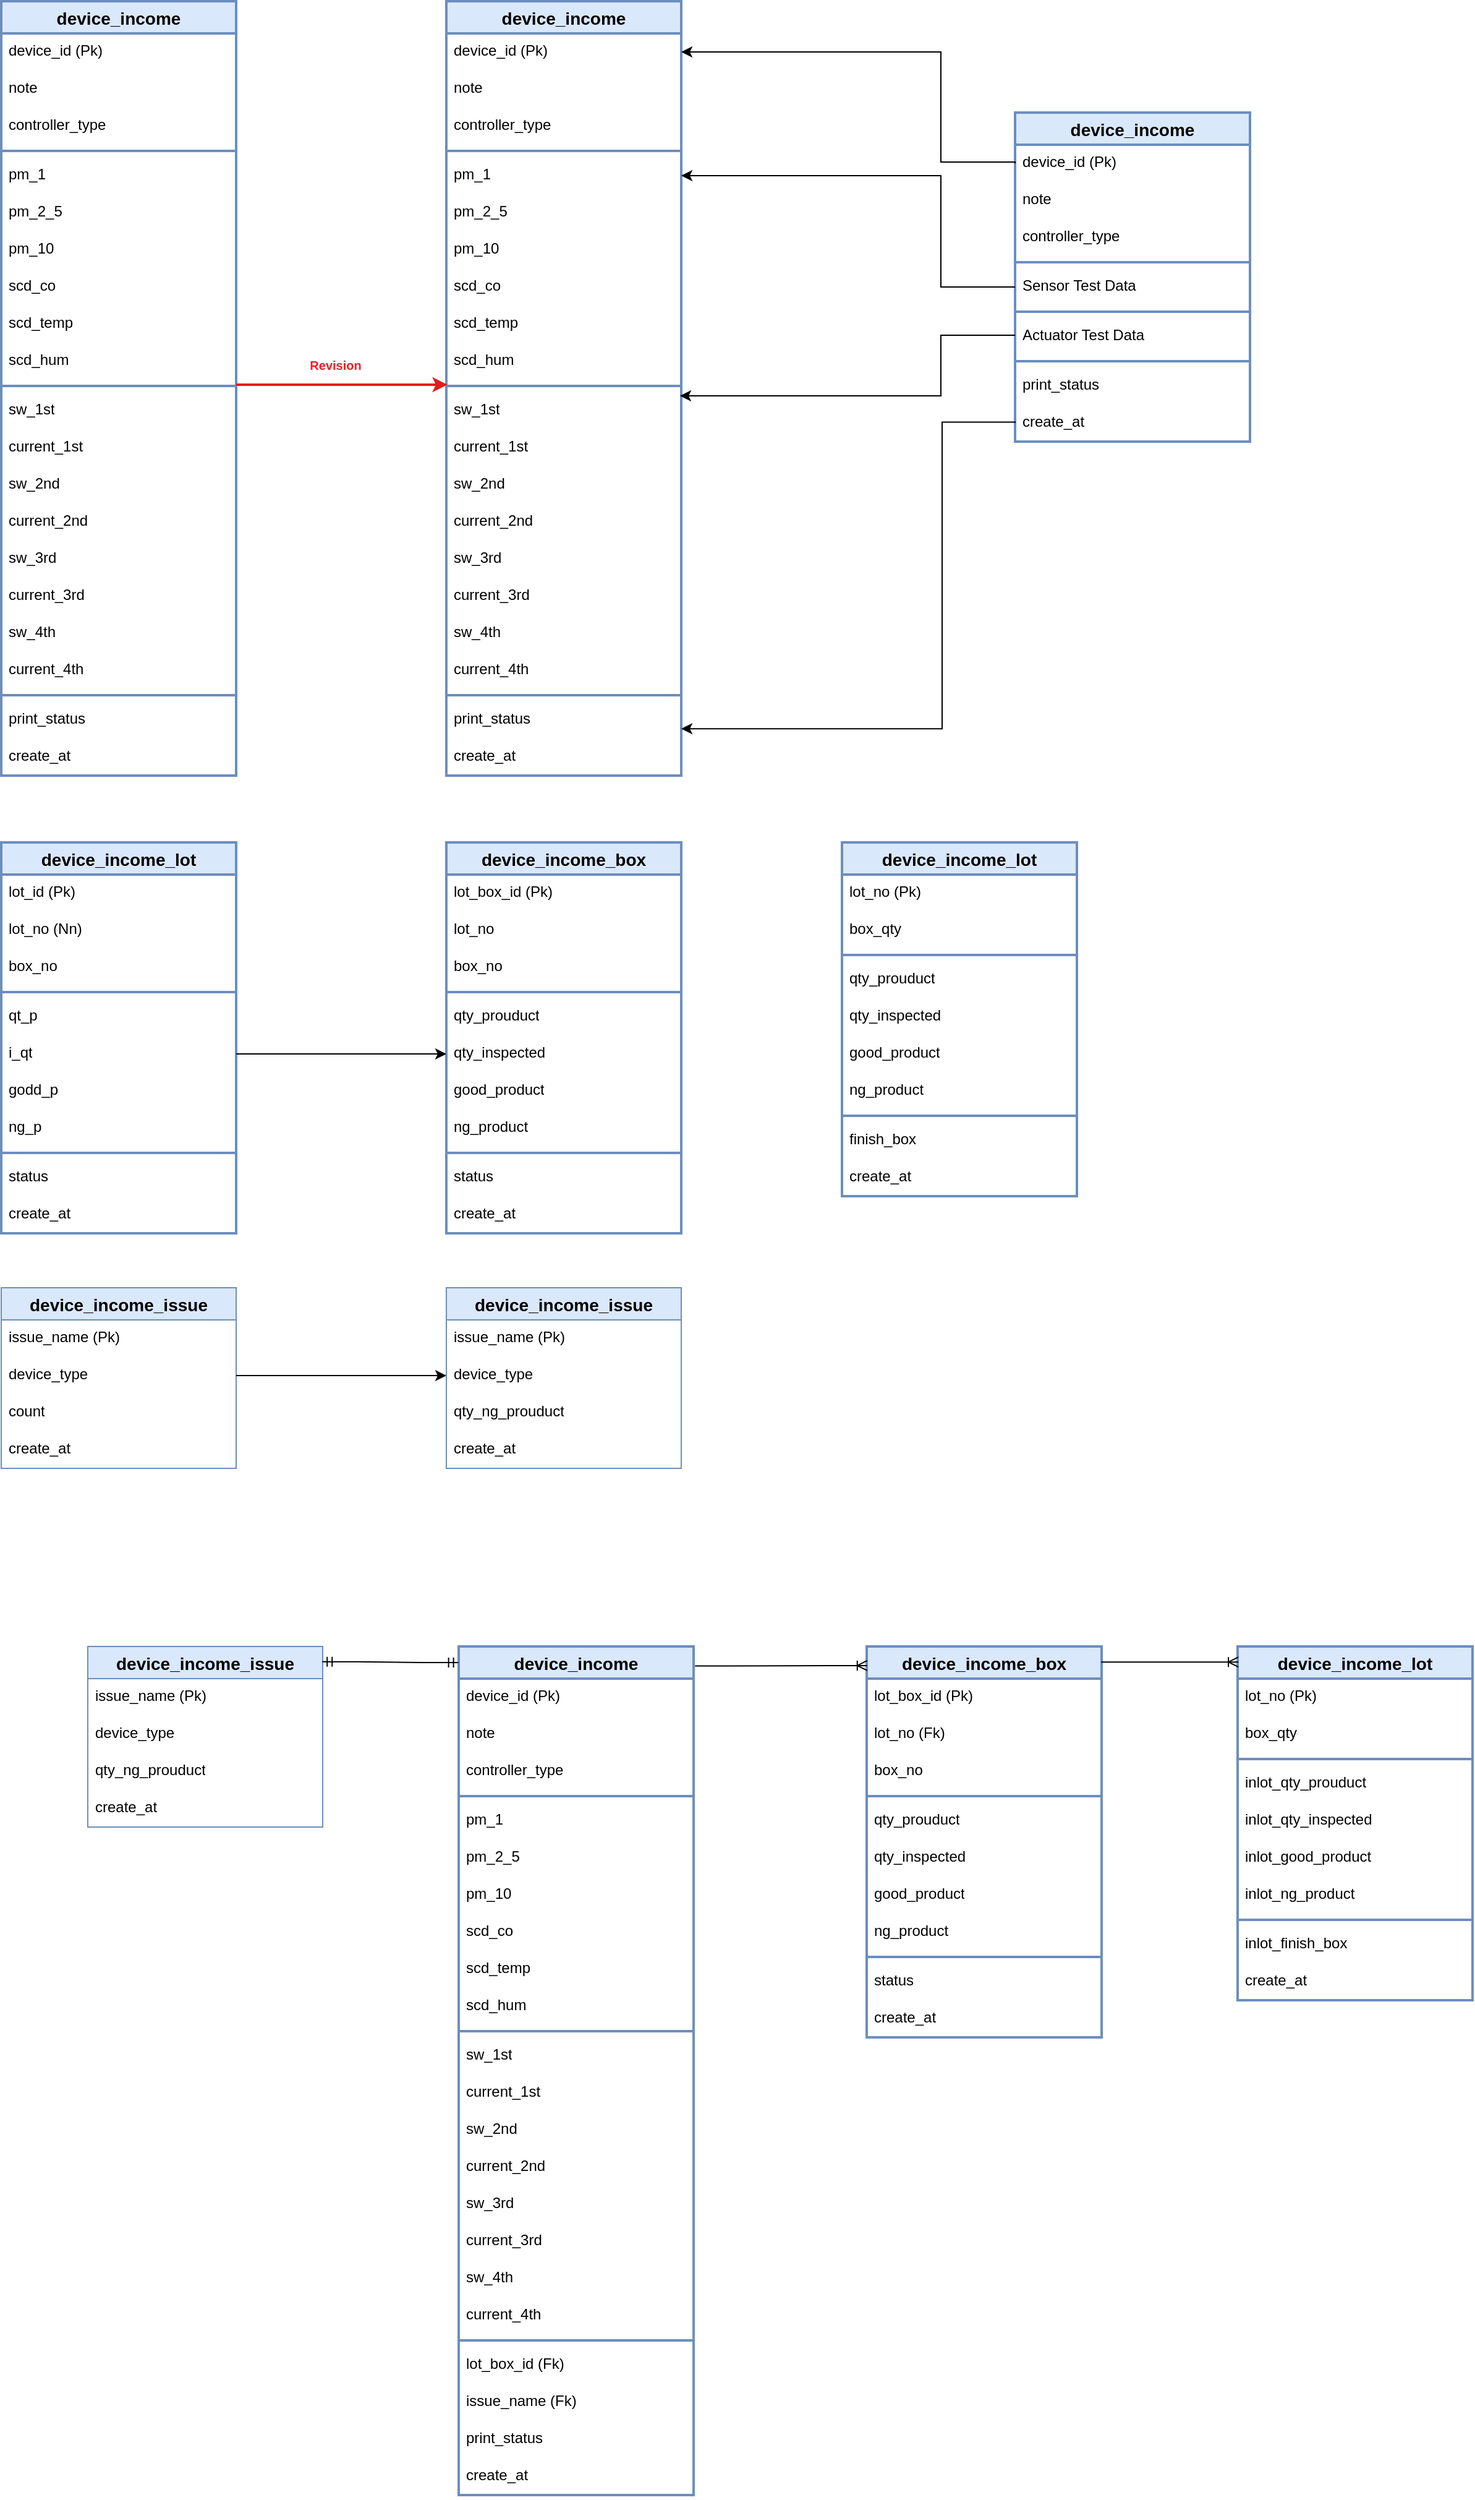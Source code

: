 <mxfile version="24.6.4" type="device">
  <diagram id="R2lEEEUBdFMjLlhIrx00" name="Page-1">
    <mxGraphModel dx="399" dy="213" grid="1" gridSize="10" guides="1" tooltips="1" connect="1" arrows="1" fold="1" page="1" pageScale="1" pageWidth="850" pageHeight="1100" math="0" shadow="0" extFonts="Permanent Marker^https://fonts.googleapis.com/css?family=Permanent+Marker">
      <root>
        <mxCell id="0" />
        <mxCell id="1" parent="0" />
        <mxCell id="xUKLVbL6fni4VTMOxTmX-9" value="device_income" style="swimlane;fontStyle=1;childLayout=stackLayout;horizontal=1;startSize=26;horizontalStack=0;resizeParent=1;resizeParentMax=0;resizeLast=0;collapsible=1;marginBottom=0;align=center;fontSize=14;fillColor=#dae8fc;strokeColor=#6c8ebf;strokeWidth=2;" parent="1" vertex="1">
          <mxGeometry x="40" y="40" width="190" height="626" as="geometry" />
        </mxCell>
        <mxCell id="xUKLVbL6fni4VTMOxTmX-10" value="device_id (Pk)" style="text;strokeColor=none;fillColor=none;spacingLeft=4;spacingRight=4;overflow=hidden;rotatable=0;points=[[0,0.5],[1,0.5]];portConstraint=eastwest;fontSize=12;whiteSpace=wrap;html=1;" parent="xUKLVbL6fni4VTMOxTmX-9" vertex="1">
          <mxGeometry y="26" width="190" height="30" as="geometry" />
        </mxCell>
        <mxCell id="xUKLVbL6fni4VTMOxTmX-11" value="note" style="text;strokeColor=none;fillColor=none;spacingLeft=4;spacingRight=4;overflow=hidden;rotatable=0;points=[[0,0.5],[1,0.5]];portConstraint=eastwest;fontSize=12;whiteSpace=wrap;html=1;" parent="xUKLVbL6fni4VTMOxTmX-9" vertex="1">
          <mxGeometry y="56" width="190" height="30" as="geometry" />
        </mxCell>
        <mxCell id="xUKLVbL6fni4VTMOxTmX-12" value="controller_type" style="text;strokeColor=none;fillColor=none;spacingLeft=4;spacingRight=4;overflow=hidden;rotatable=0;points=[[0,0.5],[1,0.5]];portConstraint=eastwest;fontSize=12;whiteSpace=wrap;html=1;" parent="xUKLVbL6fni4VTMOxTmX-9" vertex="1">
          <mxGeometry y="86" width="190" height="30" as="geometry" />
        </mxCell>
        <mxCell id="xUKLVbL6fni4VTMOxTmX-91" value="" style="line;strokeWidth=2;html=1;fillColor=#dae8fc;strokeColor=#6c8ebf;" parent="xUKLVbL6fni4VTMOxTmX-9" vertex="1">
          <mxGeometry y="116" width="190" height="10" as="geometry" />
        </mxCell>
        <mxCell id="xUKLVbL6fni4VTMOxTmX-13" value="pm_1" style="text;strokeColor=none;fillColor=none;spacingLeft=4;spacingRight=4;overflow=hidden;rotatable=0;points=[[0,0.5],[1,0.5]];portConstraint=eastwest;fontSize=12;whiteSpace=wrap;html=1;" parent="xUKLVbL6fni4VTMOxTmX-9" vertex="1">
          <mxGeometry y="126" width="190" height="30" as="geometry" />
        </mxCell>
        <mxCell id="xUKLVbL6fni4VTMOxTmX-15" value="pm_2_5" style="text;strokeColor=none;fillColor=none;spacingLeft=4;spacingRight=4;overflow=hidden;rotatable=0;points=[[0,0.5],[1,0.5]];portConstraint=eastwest;fontSize=12;whiteSpace=wrap;html=1;" parent="xUKLVbL6fni4VTMOxTmX-9" vertex="1">
          <mxGeometry y="156" width="190" height="30" as="geometry" />
        </mxCell>
        <mxCell id="xUKLVbL6fni4VTMOxTmX-16" value="pm_10" style="text;strokeColor=none;fillColor=none;spacingLeft=4;spacingRight=4;overflow=hidden;rotatable=0;points=[[0,0.5],[1,0.5]];portConstraint=eastwest;fontSize=12;whiteSpace=wrap;html=1;" parent="xUKLVbL6fni4VTMOxTmX-9" vertex="1">
          <mxGeometry y="186" width="190" height="30" as="geometry" />
        </mxCell>
        <mxCell id="xUKLVbL6fni4VTMOxTmX-17" value="scd_co" style="text;strokeColor=none;fillColor=none;spacingLeft=4;spacingRight=4;overflow=hidden;rotatable=0;points=[[0,0.5],[1,0.5]];portConstraint=eastwest;fontSize=12;whiteSpace=wrap;html=1;" parent="xUKLVbL6fni4VTMOxTmX-9" vertex="1">
          <mxGeometry y="216" width="190" height="30" as="geometry" />
        </mxCell>
        <mxCell id="xUKLVbL6fni4VTMOxTmX-24" value="scd_temp" style="text;strokeColor=none;fillColor=none;spacingLeft=4;spacingRight=4;overflow=hidden;rotatable=0;points=[[0,0.5],[1,0.5]];portConstraint=eastwest;fontSize=12;whiteSpace=wrap;html=1;" parent="xUKLVbL6fni4VTMOxTmX-9" vertex="1">
          <mxGeometry y="246" width="190" height="30" as="geometry" />
        </mxCell>
        <mxCell id="xUKLVbL6fni4VTMOxTmX-23" value="scd_hum" style="text;strokeColor=none;fillColor=none;spacingLeft=4;spacingRight=4;overflow=hidden;rotatable=0;points=[[0,0.5],[1,0.5]];portConstraint=eastwest;fontSize=12;whiteSpace=wrap;html=1;" parent="xUKLVbL6fni4VTMOxTmX-9" vertex="1">
          <mxGeometry y="276" width="190" height="30" as="geometry" />
        </mxCell>
        <mxCell id="xUKLVbL6fni4VTMOxTmX-92" value="" style="line;strokeWidth=2;html=1;fillColor=#dae8fc;strokeColor=#6c8ebf;" parent="xUKLVbL6fni4VTMOxTmX-9" vertex="1">
          <mxGeometry y="306" width="190" height="10" as="geometry" />
        </mxCell>
        <mxCell id="xUKLVbL6fni4VTMOxTmX-22" value="sw_1st" style="text;strokeColor=none;fillColor=none;spacingLeft=4;spacingRight=4;overflow=hidden;rotatable=0;points=[[0,0.5],[1,0.5]];portConstraint=eastwest;fontSize=12;whiteSpace=wrap;html=1;" parent="xUKLVbL6fni4VTMOxTmX-9" vertex="1">
          <mxGeometry y="316" width="190" height="30" as="geometry" />
        </mxCell>
        <mxCell id="xUKLVbL6fni4VTMOxTmX-26" value="current_1st" style="text;strokeColor=none;fillColor=none;spacingLeft=4;spacingRight=4;overflow=hidden;rotatable=0;points=[[0,0.5],[1,0.5]];portConstraint=eastwest;fontSize=12;whiteSpace=wrap;html=1;" parent="xUKLVbL6fni4VTMOxTmX-9" vertex="1">
          <mxGeometry y="346" width="190" height="30" as="geometry" />
        </mxCell>
        <mxCell id="xUKLVbL6fni4VTMOxTmX-28" value="sw_2nd" style="text;strokeColor=none;fillColor=none;spacingLeft=4;spacingRight=4;overflow=hidden;rotatable=0;points=[[0,0.5],[1,0.5]];portConstraint=eastwest;fontSize=12;whiteSpace=wrap;html=1;" parent="xUKLVbL6fni4VTMOxTmX-9" vertex="1">
          <mxGeometry y="376" width="190" height="30" as="geometry" />
        </mxCell>
        <mxCell id="xUKLVbL6fni4VTMOxTmX-27" value="current_2nd" style="text;strokeColor=none;fillColor=none;spacingLeft=4;spacingRight=4;overflow=hidden;rotatable=0;points=[[0,0.5],[1,0.5]];portConstraint=eastwest;fontSize=12;whiteSpace=wrap;html=1;" parent="xUKLVbL6fni4VTMOxTmX-9" vertex="1">
          <mxGeometry y="406" width="190" height="30" as="geometry" />
        </mxCell>
        <mxCell id="xUKLVbL6fni4VTMOxTmX-25" value="sw_3rd" style="text;strokeColor=none;fillColor=none;spacingLeft=4;spacingRight=4;overflow=hidden;rotatable=0;points=[[0,0.5],[1,0.5]];portConstraint=eastwest;fontSize=12;whiteSpace=wrap;html=1;" parent="xUKLVbL6fni4VTMOxTmX-9" vertex="1">
          <mxGeometry y="436" width="190" height="30" as="geometry" />
        </mxCell>
        <mxCell id="xUKLVbL6fni4VTMOxTmX-20" value="current_3rd" style="text;strokeColor=none;fillColor=none;spacingLeft=4;spacingRight=4;overflow=hidden;rotatable=0;points=[[0,0.5],[1,0.5]];portConstraint=eastwest;fontSize=12;whiteSpace=wrap;html=1;" parent="xUKLVbL6fni4VTMOxTmX-9" vertex="1">
          <mxGeometry y="466" width="190" height="30" as="geometry" />
        </mxCell>
        <mxCell id="xUKLVbL6fni4VTMOxTmX-21" value="sw_4th" style="text;strokeColor=none;fillColor=none;spacingLeft=4;spacingRight=4;overflow=hidden;rotatable=0;points=[[0,0.5],[1,0.5]];portConstraint=eastwest;fontSize=12;whiteSpace=wrap;html=1;" parent="xUKLVbL6fni4VTMOxTmX-9" vertex="1">
          <mxGeometry y="496" width="190" height="30" as="geometry" />
        </mxCell>
        <mxCell id="xUKLVbL6fni4VTMOxTmX-19" value="current_4th" style="text;strokeColor=none;fillColor=none;spacingLeft=4;spacingRight=4;overflow=hidden;rotatable=0;points=[[0,0.5],[1,0.5]];portConstraint=eastwest;fontSize=12;whiteSpace=wrap;html=1;" parent="xUKLVbL6fni4VTMOxTmX-9" vertex="1">
          <mxGeometry y="526" width="190" height="30" as="geometry" />
        </mxCell>
        <mxCell id="xUKLVbL6fni4VTMOxTmX-93" value="" style="line;strokeWidth=2;html=1;fillColor=#dae8fc;strokeColor=#6c8ebf;" parent="xUKLVbL6fni4VTMOxTmX-9" vertex="1">
          <mxGeometry y="556" width="190" height="10" as="geometry" />
        </mxCell>
        <mxCell id="xUKLVbL6fni4VTMOxTmX-14" value="print_status" style="text;strokeColor=none;fillColor=none;spacingLeft=4;spacingRight=4;overflow=hidden;rotatable=0;points=[[0,0.5],[1,0.5]];portConstraint=eastwest;fontSize=12;whiteSpace=wrap;html=1;" parent="xUKLVbL6fni4VTMOxTmX-9" vertex="1">
          <mxGeometry y="566" width="190" height="30" as="geometry" />
        </mxCell>
        <mxCell id="xUKLVbL6fni4VTMOxTmX-18" value="create_at" style="text;strokeColor=none;fillColor=none;spacingLeft=4;spacingRight=4;overflow=hidden;rotatable=0;points=[[0,0.5],[1,0.5]];portConstraint=eastwest;fontSize=12;whiteSpace=wrap;html=1;" parent="xUKLVbL6fni4VTMOxTmX-9" vertex="1">
          <mxGeometry y="596" width="190" height="30" as="geometry" />
        </mxCell>
        <mxCell id="xUKLVbL6fni4VTMOxTmX-34" value="device_income_lot" style="swimlane;fontStyle=1;childLayout=stackLayout;horizontal=1;startSize=26;horizontalStack=0;resizeParent=1;resizeParentMax=0;resizeLast=0;collapsible=1;marginBottom=0;align=center;fontSize=14;fillColor=#dae8fc;strokeColor=#6c8ebf;strokeWidth=2;" parent="1" vertex="1">
          <mxGeometry x="40" y="720" width="190" height="316" as="geometry" />
        </mxCell>
        <mxCell id="xUKLVbL6fni4VTMOxTmX-35" value="lot_id (Pk)" style="text;strokeColor=none;fillColor=none;spacingLeft=4;spacingRight=4;overflow=hidden;rotatable=0;points=[[0,0.5],[1,0.5]];portConstraint=eastwest;fontSize=12;whiteSpace=wrap;html=1;" parent="xUKLVbL6fni4VTMOxTmX-34" vertex="1">
          <mxGeometry y="26" width="190" height="30" as="geometry" />
        </mxCell>
        <mxCell id="xUKLVbL6fni4VTMOxTmX-36" value="lot_no (Nn)" style="text;strokeColor=none;fillColor=none;spacingLeft=4;spacingRight=4;overflow=hidden;rotatable=0;points=[[0,0.5],[1,0.5]];portConstraint=eastwest;fontSize=12;whiteSpace=wrap;html=1;" parent="xUKLVbL6fni4VTMOxTmX-34" vertex="1">
          <mxGeometry y="56" width="190" height="30" as="geometry" />
        </mxCell>
        <mxCell id="xUKLVbL6fni4VTMOxTmX-37" value="box_no" style="text;strokeColor=none;fillColor=none;spacingLeft=4;spacingRight=4;overflow=hidden;rotatable=0;points=[[0,0.5],[1,0.5]];portConstraint=eastwest;fontSize=12;whiteSpace=wrap;html=1;" parent="xUKLVbL6fni4VTMOxTmX-34" vertex="1">
          <mxGeometry y="86" width="190" height="30" as="geometry" />
        </mxCell>
        <mxCell id="xUKLVbL6fni4VTMOxTmX-96" value="" style="line;strokeWidth=2;html=1;fillColor=#dae8fc;strokeColor=#6c8ebf;" parent="xUKLVbL6fni4VTMOxTmX-34" vertex="1">
          <mxGeometry y="116" width="190" height="10" as="geometry" />
        </mxCell>
        <mxCell id="xUKLVbL6fni4VTMOxTmX-38" value="qt_p" style="text;strokeColor=none;fillColor=none;spacingLeft=4;spacingRight=4;overflow=hidden;rotatable=0;points=[[0,0.5],[1,0.5]];portConstraint=eastwest;fontSize=12;whiteSpace=wrap;html=1;" parent="xUKLVbL6fni4VTMOxTmX-34" vertex="1">
          <mxGeometry y="126" width="190" height="30" as="geometry" />
        </mxCell>
        <mxCell id="xUKLVbL6fni4VTMOxTmX-39" value="i_qt" style="text;strokeColor=none;fillColor=none;spacingLeft=4;spacingRight=4;overflow=hidden;rotatable=0;points=[[0,0.5],[1,0.5]];portConstraint=eastwest;fontSize=12;whiteSpace=wrap;html=1;" parent="xUKLVbL6fni4VTMOxTmX-34" vertex="1">
          <mxGeometry y="156" width="190" height="30" as="geometry" />
        </mxCell>
        <mxCell id="xUKLVbL6fni4VTMOxTmX-40" value="godd_p" style="text;strokeColor=none;fillColor=none;spacingLeft=4;spacingRight=4;overflow=hidden;rotatable=0;points=[[0,0.5],[1,0.5]];portConstraint=eastwest;fontSize=12;whiteSpace=wrap;html=1;" parent="xUKLVbL6fni4VTMOxTmX-34" vertex="1">
          <mxGeometry y="186" width="190" height="30" as="geometry" />
        </mxCell>
        <mxCell id="xUKLVbL6fni4VTMOxTmX-41" value="ng_p" style="text;strokeColor=none;fillColor=none;spacingLeft=4;spacingRight=4;overflow=hidden;rotatable=0;points=[[0,0.5],[1,0.5]];portConstraint=eastwest;fontSize=12;whiteSpace=wrap;html=1;" parent="xUKLVbL6fni4VTMOxTmX-34" vertex="1">
          <mxGeometry y="216" width="190" height="30" as="geometry" />
        </mxCell>
        <mxCell id="xUKLVbL6fni4VTMOxTmX-97" value="" style="line;strokeWidth=2;html=1;fillColor=#dae8fc;strokeColor=#6c8ebf;" parent="xUKLVbL6fni4VTMOxTmX-34" vertex="1">
          <mxGeometry y="246" width="190" height="10" as="geometry" />
        </mxCell>
        <mxCell id="xUKLVbL6fni4VTMOxTmX-42" value="status" style="text;strokeColor=none;fillColor=none;spacingLeft=4;spacingRight=4;overflow=hidden;rotatable=0;points=[[0,0.5],[1,0.5]];portConstraint=eastwest;fontSize=12;whiteSpace=wrap;html=1;" parent="xUKLVbL6fni4VTMOxTmX-34" vertex="1">
          <mxGeometry y="256" width="190" height="30" as="geometry" />
        </mxCell>
        <mxCell id="xUKLVbL6fni4VTMOxTmX-43" value="create_at" style="text;strokeColor=none;fillColor=none;spacingLeft=4;spacingRight=4;overflow=hidden;rotatable=0;points=[[0,0.5],[1,0.5]];portConstraint=eastwest;fontSize=12;whiteSpace=wrap;html=1;" parent="xUKLVbL6fni4VTMOxTmX-34" vertex="1">
          <mxGeometry y="286" width="190" height="30" as="geometry" />
        </mxCell>
        <mxCell id="xUKLVbL6fni4VTMOxTmX-44" value="device_income_box" style="swimlane;fontStyle=1;childLayout=stackLayout;horizontal=1;startSize=26;horizontalStack=0;resizeParent=1;resizeParentMax=0;resizeLast=0;collapsible=1;marginBottom=0;align=center;fontSize=14;fillColor=#dae8fc;strokeColor=#6c8ebf;strokeWidth=2;" parent="1" vertex="1">
          <mxGeometry x="400" y="720" width="190" height="316" as="geometry" />
        </mxCell>
        <mxCell id="xUKLVbL6fni4VTMOxTmX-45" value="lot_box_id (Pk)" style="text;strokeColor=none;fillColor=none;spacingLeft=4;spacingRight=4;overflow=hidden;rotatable=0;points=[[0,0.5],[1,0.5]];portConstraint=eastwest;fontSize=12;whiteSpace=wrap;html=1;" parent="xUKLVbL6fni4VTMOxTmX-44" vertex="1">
          <mxGeometry y="26" width="190" height="30" as="geometry" />
        </mxCell>
        <mxCell id="xUKLVbL6fni4VTMOxTmX-46" value="lot_no" style="text;strokeColor=none;fillColor=none;spacingLeft=4;spacingRight=4;overflow=hidden;rotatable=0;points=[[0,0.5],[1,0.5]];portConstraint=eastwest;fontSize=12;whiteSpace=wrap;html=1;" parent="xUKLVbL6fni4VTMOxTmX-44" vertex="1">
          <mxGeometry y="56" width="190" height="30" as="geometry" />
        </mxCell>
        <mxCell id="xUKLVbL6fni4VTMOxTmX-47" value="box_no" style="text;strokeColor=none;fillColor=none;spacingLeft=4;spacingRight=4;overflow=hidden;rotatable=0;points=[[0,0.5],[1,0.5]];portConstraint=eastwest;fontSize=12;whiteSpace=wrap;html=1;" parent="xUKLVbL6fni4VTMOxTmX-44" vertex="1">
          <mxGeometry y="86" width="190" height="30" as="geometry" />
        </mxCell>
        <mxCell id="xUKLVbL6fni4VTMOxTmX-94" value="" style="line;strokeWidth=2;html=1;fillColor=#dae8fc;strokeColor=#6c8ebf;" parent="xUKLVbL6fni4VTMOxTmX-44" vertex="1">
          <mxGeometry y="116" width="190" height="10" as="geometry" />
        </mxCell>
        <mxCell id="xUKLVbL6fni4VTMOxTmX-48" value="qty_prouduct" style="text;strokeColor=none;fillColor=none;spacingLeft=4;spacingRight=4;overflow=hidden;rotatable=0;points=[[0,0.5],[1,0.5]];portConstraint=eastwest;fontSize=12;whiteSpace=wrap;html=1;" parent="xUKLVbL6fni4VTMOxTmX-44" vertex="1">
          <mxGeometry y="126" width="190" height="30" as="geometry" />
        </mxCell>
        <mxCell id="xUKLVbL6fni4VTMOxTmX-49" value="qty_inspected" style="text;strokeColor=none;fillColor=none;spacingLeft=4;spacingRight=4;overflow=hidden;rotatable=0;points=[[0,0.5],[1,0.5]];portConstraint=eastwest;fontSize=12;whiteSpace=wrap;html=1;" parent="xUKLVbL6fni4VTMOxTmX-44" vertex="1">
          <mxGeometry y="156" width="190" height="30" as="geometry" />
        </mxCell>
        <mxCell id="xUKLVbL6fni4VTMOxTmX-50" value="good_product" style="text;strokeColor=none;fillColor=none;spacingLeft=4;spacingRight=4;overflow=hidden;rotatable=0;points=[[0,0.5],[1,0.5]];portConstraint=eastwest;fontSize=12;whiteSpace=wrap;html=1;" parent="xUKLVbL6fni4VTMOxTmX-44" vertex="1">
          <mxGeometry y="186" width="190" height="30" as="geometry" />
        </mxCell>
        <mxCell id="xUKLVbL6fni4VTMOxTmX-51" value="ng_product" style="text;strokeColor=none;fillColor=none;spacingLeft=4;spacingRight=4;overflow=hidden;rotatable=0;points=[[0,0.5],[1,0.5]];portConstraint=eastwest;fontSize=12;whiteSpace=wrap;html=1;" parent="xUKLVbL6fni4VTMOxTmX-44" vertex="1">
          <mxGeometry y="216" width="190" height="30" as="geometry" />
        </mxCell>
        <mxCell id="xUKLVbL6fni4VTMOxTmX-95" value="" style="line;strokeWidth=2;html=1;fillColor=#dae8fc;strokeColor=#6c8ebf;" parent="xUKLVbL6fni4VTMOxTmX-44" vertex="1">
          <mxGeometry y="246" width="190" height="10" as="geometry" />
        </mxCell>
        <mxCell id="xUKLVbL6fni4VTMOxTmX-52" value="status" style="text;strokeColor=none;fillColor=none;spacingLeft=4;spacingRight=4;overflow=hidden;rotatable=0;points=[[0,0.5],[1,0.5]];portConstraint=eastwest;fontSize=12;whiteSpace=wrap;html=1;" parent="xUKLVbL6fni4VTMOxTmX-44" vertex="1">
          <mxGeometry y="256" width="190" height="30" as="geometry" />
        </mxCell>
        <mxCell id="xUKLVbL6fni4VTMOxTmX-53" value="create_at" style="text;strokeColor=none;fillColor=none;spacingLeft=4;spacingRight=4;overflow=hidden;rotatable=0;points=[[0,0.5],[1,0.5]];portConstraint=eastwest;fontSize=12;whiteSpace=wrap;html=1;" parent="xUKLVbL6fni4VTMOxTmX-44" vertex="1">
          <mxGeometry y="286" width="190" height="30" as="geometry" />
        </mxCell>
        <mxCell id="xUKLVbL6fni4VTMOxTmX-54" style="edgeStyle=orthogonalEdgeStyle;rounded=0;orthogonalLoop=1;jettySize=auto;html=1;exitX=1;exitY=0.5;exitDx=0;exitDy=0;entryX=0;entryY=0.5;entryDx=0;entryDy=0;" parent="1" source="xUKLVbL6fni4VTMOxTmX-39" target="xUKLVbL6fni4VTMOxTmX-49" edge="1">
          <mxGeometry relative="1" as="geometry" />
        </mxCell>
        <mxCell id="xUKLVbL6fni4VTMOxTmX-55" value="device_income_issue" style="swimlane;fontStyle=1;childLayout=stackLayout;horizontal=1;startSize=26;horizontalStack=0;resizeParent=1;resizeParentMax=0;resizeLast=0;collapsible=1;marginBottom=0;align=center;fontSize=14;fillColor=#dae8fc;strokeColor=#6c8ebf;" parent="1" vertex="1">
          <mxGeometry x="400" y="1080" width="190" height="146" as="geometry" />
        </mxCell>
        <mxCell id="xUKLVbL6fni4VTMOxTmX-56" value="issue_name (Pk)" style="text;strokeColor=none;fillColor=none;spacingLeft=4;spacingRight=4;overflow=hidden;rotatable=0;points=[[0,0.5],[1,0.5]];portConstraint=eastwest;fontSize=12;whiteSpace=wrap;html=1;" parent="xUKLVbL6fni4VTMOxTmX-55" vertex="1">
          <mxGeometry y="26" width="190" height="30" as="geometry" />
        </mxCell>
        <mxCell id="xUKLVbL6fni4VTMOxTmX-57" value="device_type" style="text;strokeColor=none;fillColor=none;spacingLeft=4;spacingRight=4;overflow=hidden;rotatable=0;points=[[0,0.5],[1,0.5]];portConstraint=eastwest;fontSize=12;whiteSpace=wrap;html=1;" parent="xUKLVbL6fni4VTMOxTmX-55" vertex="1">
          <mxGeometry y="56" width="190" height="30" as="geometry" />
        </mxCell>
        <mxCell id="xUKLVbL6fni4VTMOxTmX-58" value="qty_ng_prouduct" style="text;strokeColor=none;fillColor=none;spacingLeft=4;spacingRight=4;overflow=hidden;rotatable=0;points=[[0,0.5],[1,0.5]];portConstraint=eastwest;fontSize=12;whiteSpace=wrap;html=1;" parent="xUKLVbL6fni4VTMOxTmX-55" vertex="1">
          <mxGeometry y="86" width="190" height="30" as="geometry" />
        </mxCell>
        <mxCell id="xUKLVbL6fni4VTMOxTmX-59" value="create_at" style="text;strokeColor=none;fillColor=none;spacingLeft=4;spacingRight=4;overflow=hidden;rotatable=0;points=[[0,0.5],[1,0.5]];portConstraint=eastwest;fontSize=12;whiteSpace=wrap;html=1;" parent="xUKLVbL6fni4VTMOxTmX-55" vertex="1">
          <mxGeometry y="116" width="190" height="30" as="geometry" />
        </mxCell>
        <mxCell id="xUKLVbL6fni4VTMOxTmX-60" value="device_income_issue" style="swimlane;fontStyle=1;childLayout=stackLayout;horizontal=1;startSize=26;horizontalStack=0;resizeParent=1;resizeParentMax=0;resizeLast=0;collapsible=1;marginBottom=0;align=center;fontSize=14;fillColor=#dae8fc;strokeColor=#6c8ebf;" parent="1" vertex="1">
          <mxGeometry x="40" y="1080" width="190" height="146" as="geometry" />
        </mxCell>
        <mxCell id="xUKLVbL6fni4VTMOxTmX-61" value="issue_name (Pk)" style="text;strokeColor=none;fillColor=none;spacingLeft=4;spacingRight=4;overflow=hidden;rotatable=0;points=[[0,0.5],[1,0.5]];portConstraint=eastwest;fontSize=12;whiteSpace=wrap;html=1;" parent="xUKLVbL6fni4VTMOxTmX-60" vertex="1">
          <mxGeometry y="26" width="190" height="30" as="geometry" />
        </mxCell>
        <mxCell id="xUKLVbL6fni4VTMOxTmX-62" value="device_type" style="text;strokeColor=none;fillColor=none;spacingLeft=4;spacingRight=4;overflow=hidden;rotatable=0;points=[[0,0.5],[1,0.5]];portConstraint=eastwest;fontSize=12;whiteSpace=wrap;html=1;" parent="xUKLVbL6fni4VTMOxTmX-60" vertex="1">
          <mxGeometry y="56" width="190" height="30" as="geometry" />
        </mxCell>
        <mxCell id="xUKLVbL6fni4VTMOxTmX-63" value="count" style="text;strokeColor=none;fillColor=none;spacingLeft=4;spacingRight=4;overflow=hidden;rotatable=0;points=[[0,0.5],[1,0.5]];portConstraint=eastwest;fontSize=12;whiteSpace=wrap;html=1;" parent="xUKLVbL6fni4VTMOxTmX-60" vertex="1">
          <mxGeometry y="86" width="190" height="30" as="geometry" />
        </mxCell>
        <mxCell id="xUKLVbL6fni4VTMOxTmX-64" value="create_at" style="text;strokeColor=none;fillColor=none;spacingLeft=4;spacingRight=4;overflow=hidden;rotatable=0;points=[[0,0.5],[1,0.5]];portConstraint=eastwest;fontSize=12;whiteSpace=wrap;html=1;" parent="xUKLVbL6fni4VTMOxTmX-60" vertex="1">
          <mxGeometry y="116" width="190" height="30" as="geometry" />
        </mxCell>
        <mxCell id="xUKLVbL6fni4VTMOxTmX-65" style="edgeStyle=orthogonalEdgeStyle;rounded=0;orthogonalLoop=1;jettySize=auto;html=1;exitX=1;exitY=0.5;exitDx=0;exitDy=0;entryX=0;entryY=0.5;entryDx=0;entryDy=0;" parent="1" source="xUKLVbL6fni4VTMOxTmX-62" target="xUKLVbL6fni4VTMOxTmX-57" edge="1">
          <mxGeometry relative="1" as="geometry" />
        </mxCell>
        <mxCell id="xUKLVbL6fni4VTMOxTmX-66" value="device_income" style="swimlane;fontStyle=1;childLayout=stackLayout;horizontal=1;startSize=26;horizontalStack=0;resizeParent=1;resizeParentMax=0;resizeLast=0;collapsible=1;marginBottom=0;align=center;fontSize=14;fillColor=#dae8fc;strokeColor=#6c8ebf;strokeWidth=2;" parent="1" vertex="1">
          <mxGeometry x="400" y="40" width="190" height="626" as="geometry">
            <mxRectangle x="400" y="40" width="130" height="30" as="alternateBounds" />
          </mxGeometry>
        </mxCell>
        <mxCell id="xUKLVbL6fni4VTMOxTmX-67" value="device_id (Pk)" style="text;strokeColor=none;fillColor=none;spacingLeft=4;spacingRight=4;overflow=hidden;rotatable=0;points=[[0,0.5],[1,0.5]];portConstraint=eastwest;fontSize=12;whiteSpace=wrap;html=1;" parent="xUKLVbL6fni4VTMOxTmX-66" vertex="1">
          <mxGeometry y="26" width="190" height="30" as="geometry" />
        </mxCell>
        <mxCell id="xUKLVbL6fni4VTMOxTmX-68" value="note" style="text;strokeColor=none;fillColor=none;spacingLeft=4;spacingRight=4;overflow=hidden;rotatable=0;points=[[0,0.5],[1,0.5]];portConstraint=eastwest;fontSize=12;whiteSpace=wrap;html=1;" parent="xUKLVbL6fni4VTMOxTmX-66" vertex="1">
          <mxGeometry y="56" width="190" height="30" as="geometry" />
        </mxCell>
        <mxCell id="xUKLVbL6fni4VTMOxTmX-69" value="controller_type" style="text;strokeColor=none;fillColor=none;spacingLeft=4;spacingRight=4;overflow=hidden;rotatable=0;points=[[0,0.5],[1,0.5]];portConstraint=eastwest;fontSize=12;whiteSpace=wrap;html=1;" parent="xUKLVbL6fni4VTMOxTmX-66" vertex="1">
          <mxGeometry y="86" width="190" height="30" as="geometry" />
        </mxCell>
        <mxCell id="xUKLVbL6fni4VTMOxTmX-89" value="" style="line;strokeWidth=2;html=1;fillColor=#dae8fc;strokeColor=#6c8ebf;" parent="xUKLVbL6fni4VTMOxTmX-66" vertex="1">
          <mxGeometry y="116" width="190" height="10" as="geometry" />
        </mxCell>
        <mxCell id="xUKLVbL6fni4VTMOxTmX-70" value="pm_1" style="text;strokeColor=none;fillColor=none;spacingLeft=4;spacingRight=4;overflow=hidden;rotatable=0;points=[[0,0.5],[1,0.5]];portConstraint=eastwest;fontSize=12;whiteSpace=wrap;html=1;" parent="xUKLVbL6fni4VTMOxTmX-66" vertex="1">
          <mxGeometry y="126" width="190" height="30" as="geometry" />
        </mxCell>
        <mxCell id="xUKLVbL6fni4VTMOxTmX-71" value="pm_2_5" style="text;strokeColor=none;fillColor=none;spacingLeft=4;spacingRight=4;overflow=hidden;rotatable=0;points=[[0,0.5],[1,0.5]];portConstraint=eastwest;fontSize=12;whiteSpace=wrap;html=1;" parent="xUKLVbL6fni4VTMOxTmX-66" vertex="1">
          <mxGeometry y="156" width="190" height="30" as="geometry" />
        </mxCell>
        <mxCell id="xUKLVbL6fni4VTMOxTmX-72" value="pm_10" style="text;strokeColor=none;fillColor=none;spacingLeft=4;spacingRight=4;overflow=hidden;rotatable=0;points=[[0,0.5],[1,0.5]];portConstraint=eastwest;fontSize=12;whiteSpace=wrap;html=1;" parent="xUKLVbL6fni4VTMOxTmX-66" vertex="1">
          <mxGeometry y="186" width="190" height="30" as="geometry" />
        </mxCell>
        <mxCell id="xUKLVbL6fni4VTMOxTmX-73" value="scd_co" style="text;strokeColor=none;fillColor=none;spacingLeft=4;spacingRight=4;overflow=hidden;rotatable=0;points=[[0,0.5],[1,0.5]];portConstraint=eastwest;fontSize=12;whiteSpace=wrap;html=1;" parent="xUKLVbL6fni4VTMOxTmX-66" vertex="1">
          <mxGeometry y="216" width="190" height="30" as="geometry" />
        </mxCell>
        <mxCell id="xUKLVbL6fni4VTMOxTmX-74" value="scd_temp" style="text;strokeColor=none;fillColor=none;spacingLeft=4;spacingRight=4;overflow=hidden;rotatable=0;points=[[0,0.5],[1,0.5]];portConstraint=eastwest;fontSize=12;whiteSpace=wrap;html=1;" parent="xUKLVbL6fni4VTMOxTmX-66" vertex="1">
          <mxGeometry y="246" width="190" height="30" as="geometry" />
        </mxCell>
        <mxCell id="xUKLVbL6fni4VTMOxTmX-75" value="scd_hum" style="text;strokeColor=none;fillColor=none;spacingLeft=4;spacingRight=4;overflow=hidden;rotatable=0;points=[[0,0.5],[1,0.5]];portConstraint=eastwest;fontSize=12;whiteSpace=wrap;html=1;" parent="xUKLVbL6fni4VTMOxTmX-66" vertex="1">
          <mxGeometry y="276" width="190" height="30" as="geometry" />
        </mxCell>
        <mxCell id="xUKLVbL6fni4VTMOxTmX-88" value="" style="line;strokeWidth=2;html=1;fillColor=#dae8fc;strokeColor=#6c8ebf;" parent="xUKLVbL6fni4VTMOxTmX-66" vertex="1">
          <mxGeometry y="306" width="190" height="10" as="geometry" />
        </mxCell>
        <mxCell id="xUKLVbL6fni4VTMOxTmX-76" value="sw_1st" style="text;strokeColor=none;fillColor=none;spacingLeft=4;spacingRight=4;overflow=hidden;rotatable=0;points=[[0,0.5],[1,0.5]];portConstraint=eastwest;fontSize=12;whiteSpace=wrap;html=1;" parent="xUKLVbL6fni4VTMOxTmX-66" vertex="1">
          <mxGeometry y="316" width="190" height="30" as="geometry" />
        </mxCell>
        <mxCell id="xUKLVbL6fni4VTMOxTmX-131" value="current_1st" style="text;strokeColor=none;fillColor=none;spacingLeft=4;spacingRight=4;overflow=hidden;rotatable=0;points=[[0,0.5],[1,0.5]];portConstraint=eastwest;fontSize=12;whiteSpace=wrap;html=1;" parent="xUKLVbL6fni4VTMOxTmX-66" vertex="1">
          <mxGeometry y="346" width="190" height="30" as="geometry" />
        </mxCell>
        <mxCell id="xUKLVbL6fni4VTMOxTmX-78" value="sw_2nd" style="text;strokeColor=none;fillColor=none;spacingLeft=4;spacingRight=4;overflow=hidden;rotatable=0;points=[[0,0.5],[1,0.5]];portConstraint=eastwest;fontSize=12;whiteSpace=wrap;html=1;" parent="xUKLVbL6fni4VTMOxTmX-66" vertex="1">
          <mxGeometry y="376" width="190" height="30" as="geometry" />
        </mxCell>
        <mxCell id="xUKLVbL6fni4VTMOxTmX-79" value="current_2nd" style="text;strokeColor=none;fillColor=none;spacingLeft=4;spacingRight=4;overflow=hidden;rotatable=0;points=[[0,0.5],[1,0.5]];portConstraint=eastwest;fontSize=12;whiteSpace=wrap;html=1;" parent="xUKLVbL6fni4VTMOxTmX-66" vertex="1">
          <mxGeometry y="406" width="190" height="30" as="geometry" />
        </mxCell>
        <mxCell id="xUKLVbL6fni4VTMOxTmX-80" value="sw_3rd" style="text;strokeColor=none;fillColor=none;spacingLeft=4;spacingRight=4;overflow=hidden;rotatable=0;points=[[0,0.5],[1,0.5]];portConstraint=eastwest;fontSize=12;whiteSpace=wrap;html=1;" parent="xUKLVbL6fni4VTMOxTmX-66" vertex="1">
          <mxGeometry y="436" width="190" height="30" as="geometry" />
        </mxCell>
        <mxCell id="xUKLVbL6fni4VTMOxTmX-81" value="current_3rd" style="text;strokeColor=none;fillColor=none;spacingLeft=4;spacingRight=4;overflow=hidden;rotatable=0;points=[[0,0.5],[1,0.5]];portConstraint=eastwest;fontSize=12;whiteSpace=wrap;html=1;" parent="xUKLVbL6fni4VTMOxTmX-66" vertex="1">
          <mxGeometry y="466" width="190" height="30" as="geometry" />
        </mxCell>
        <mxCell id="xUKLVbL6fni4VTMOxTmX-82" value="sw_4th" style="text;strokeColor=none;fillColor=none;spacingLeft=4;spacingRight=4;overflow=hidden;rotatable=0;points=[[0,0.5],[1,0.5]];portConstraint=eastwest;fontSize=12;whiteSpace=wrap;html=1;" parent="xUKLVbL6fni4VTMOxTmX-66" vertex="1">
          <mxGeometry y="496" width="190" height="30" as="geometry" />
        </mxCell>
        <mxCell id="xUKLVbL6fni4VTMOxTmX-83" value="current_4th" style="text;strokeColor=none;fillColor=none;spacingLeft=4;spacingRight=4;overflow=hidden;rotatable=0;points=[[0,0.5],[1,0.5]];portConstraint=eastwest;fontSize=12;whiteSpace=wrap;html=1;" parent="xUKLVbL6fni4VTMOxTmX-66" vertex="1">
          <mxGeometry y="526" width="190" height="30" as="geometry" />
        </mxCell>
        <mxCell id="xUKLVbL6fni4VTMOxTmX-90" value="" style="line;strokeWidth=2;html=1;fillColor=#dae8fc;strokeColor=#6c8ebf;" parent="xUKLVbL6fni4VTMOxTmX-66" vertex="1">
          <mxGeometry y="556" width="190" height="10" as="geometry" />
        </mxCell>
        <mxCell id="xUKLVbL6fni4VTMOxTmX-84" value="print_status" style="text;strokeColor=none;fillColor=none;spacingLeft=4;spacingRight=4;overflow=hidden;rotatable=0;points=[[0,0.5],[1,0.5]];portConstraint=eastwest;fontSize=12;whiteSpace=wrap;html=1;" parent="xUKLVbL6fni4VTMOxTmX-66" vertex="1">
          <mxGeometry y="566" width="190" height="30" as="geometry" />
        </mxCell>
        <mxCell id="xUKLVbL6fni4VTMOxTmX-85" value="create_at" style="text;strokeColor=none;fillColor=none;spacingLeft=4;spacingRight=4;overflow=hidden;rotatable=0;points=[[0,0.5],[1,0.5]];portConstraint=eastwest;fontSize=12;whiteSpace=wrap;html=1;" parent="xUKLVbL6fni4VTMOxTmX-66" vertex="1">
          <mxGeometry y="596" width="190" height="30" as="geometry" />
        </mxCell>
        <mxCell id="xUKLVbL6fni4VTMOxTmX-98" value="device_income" style="swimlane;fontStyle=1;childLayout=stackLayout;horizontal=1;startSize=26;horizontalStack=0;resizeParent=1;resizeParentMax=0;resizeLast=0;collapsible=1;marginBottom=0;align=center;fontSize=14;fillColor=#dae8fc;strokeColor=#6c8ebf;strokeWidth=2;" parent="1" vertex="1">
          <mxGeometry x="860" y="130" width="190" height="266" as="geometry" />
        </mxCell>
        <mxCell id="xUKLVbL6fni4VTMOxTmX-99" value="device_id (Pk)" style="text;strokeColor=none;fillColor=none;spacingLeft=4;spacingRight=4;overflow=hidden;rotatable=0;points=[[0,0.5],[1,0.5]];portConstraint=eastwest;fontSize=12;whiteSpace=wrap;html=1;" parent="xUKLVbL6fni4VTMOxTmX-98" vertex="1">
          <mxGeometry y="26" width="190" height="30" as="geometry" />
        </mxCell>
        <mxCell id="xUKLVbL6fni4VTMOxTmX-100" value="note" style="text;strokeColor=none;fillColor=none;spacingLeft=4;spacingRight=4;overflow=hidden;rotatable=0;points=[[0,0.5],[1,0.5]];portConstraint=eastwest;fontSize=12;whiteSpace=wrap;html=1;" parent="xUKLVbL6fni4VTMOxTmX-98" vertex="1">
          <mxGeometry y="56" width="190" height="30" as="geometry" />
        </mxCell>
        <mxCell id="xUKLVbL6fni4VTMOxTmX-101" value="controller_type" style="text;strokeColor=none;fillColor=none;spacingLeft=4;spacingRight=4;overflow=hidden;rotatable=0;points=[[0,0.5],[1,0.5]];portConstraint=eastwest;fontSize=12;whiteSpace=wrap;html=1;" parent="xUKLVbL6fni4VTMOxTmX-98" vertex="1">
          <mxGeometry y="86" width="190" height="30" as="geometry" />
        </mxCell>
        <mxCell id="xUKLVbL6fni4VTMOxTmX-102" value="" style="line;strokeWidth=2;html=1;fillColor=#dae8fc;strokeColor=#6c8ebf;" parent="xUKLVbL6fni4VTMOxTmX-98" vertex="1">
          <mxGeometry y="116" width="190" height="10" as="geometry" />
        </mxCell>
        <mxCell id="xUKLVbL6fni4VTMOxTmX-108" value="Sensor Test Data" style="text;strokeColor=none;fillColor=none;spacingLeft=4;spacingRight=4;overflow=hidden;rotatable=0;points=[[0,0.5],[1,0.5]];portConstraint=eastwest;fontSize=12;whiteSpace=wrap;html=1;" parent="xUKLVbL6fni4VTMOxTmX-98" vertex="1">
          <mxGeometry y="126" width="190" height="30" as="geometry" />
        </mxCell>
        <mxCell id="xUKLVbL6fni4VTMOxTmX-109" value="" style="line;strokeWidth=2;html=1;fillColor=#dae8fc;strokeColor=#6c8ebf;" parent="xUKLVbL6fni4VTMOxTmX-98" vertex="1">
          <mxGeometry y="156" width="190" height="10" as="geometry" />
        </mxCell>
        <mxCell id="xUKLVbL6fni4VTMOxTmX-117" value="Actuator Test Data" style="text;strokeColor=none;fillColor=none;spacingLeft=4;spacingRight=4;overflow=hidden;rotatable=0;points=[[0,0.5],[1,0.5]];portConstraint=eastwest;fontSize=12;whiteSpace=wrap;html=1;" parent="xUKLVbL6fni4VTMOxTmX-98" vertex="1">
          <mxGeometry y="166" width="190" height="30" as="geometry" />
        </mxCell>
        <mxCell id="xUKLVbL6fni4VTMOxTmX-118" value="" style="line;strokeWidth=2;html=1;fillColor=#dae8fc;strokeColor=#6c8ebf;" parent="xUKLVbL6fni4VTMOxTmX-98" vertex="1">
          <mxGeometry y="196" width="190" height="10" as="geometry" />
        </mxCell>
        <mxCell id="xUKLVbL6fni4VTMOxTmX-119" value="print_status" style="text;strokeColor=none;fillColor=none;spacingLeft=4;spacingRight=4;overflow=hidden;rotatable=0;points=[[0,0.5],[1,0.5]];portConstraint=eastwest;fontSize=12;whiteSpace=wrap;html=1;" parent="xUKLVbL6fni4VTMOxTmX-98" vertex="1">
          <mxGeometry y="206" width="190" height="30" as="geometry" />
        </mxCell>
        <mxCell id="xUKLVbL6fni4VTMOxTmX-120" value="create_at" style="text;strokeColor=none;fillColor=none;spacingLeft=4;spacingRight=4;overflow=hidden;rotatable=0;points=[[0,0.5],[1,0.5]];portConstraint=eastwest;fontSize=12;whiteSpace=wrap;html=1;" parent="xUKLVbL6fni4VTMOxTmX-98" vertex="1">
          <mxGeometry y="236" width="190" height="30" as="geometry" />
        </mxCell>
        <mxCell id="xUKLVbL6fni4VTMOxTmX-127" style="edgeStyle=orthogonalEdgeStyle;rounded=0;orthogonalLoop=1;jettySize=auto;html=1;exitX=0;exitY=0.5;exitDx=0;exitDy=0;entryX=1;entryY=0.5;entryDx=0;entryDy=0;" parent="1" source="xUKLVbL6fni4VTMOxTmX-99" target="xUKLVbL6fni4VTMOxTmX-67" edge="1">
          <mxGeometry relative="1" as="geometry">
            <Array as="points">
              <mxPoint x="800" y="170" />
              <mxPoint x="800" y="81" />
            </Array>
          </mxGeometry>
        </mxCell>
        <mxCell id="xUKLVbL6fni4VTMOxTmX-129" style="edgeStyle=orthogonalEdgeStyle;rounded=0;orthogonalLoop=1;jettySize=auto;html=1;exitX=0;exitY=0.5;exitDx=0;exitDy=0;entryX=1;entryY=0.5;entryDx=0;entryDy=0;" parent="1" source="xUKLVbL6fni4VTMOxTmX-108" target="xUKLVbL6fni4VTMOxTmX-70" edge="1">
          <mxGeometry relative="1" as="geometry">
            <Array as="points">
              <mxPoint x="800" y="271" />
              <mxPoint x="800" y="181" />
            </Array>
          </mxGeometry>
        </mxCell>
        <mxCell id="xUKLVbL6fni4VTMOxTmX-132" value="&lt;font style=&quot;font-size: 10px;&quot;&gt;Revision&lt;/font&gt;" style="text;strokeColor=none;fillColor=none;html=1;fontSize=24;fontStyle=1;verticalAlign=middle;align=center;fontColor=#FF1726;" parent="1" vertex="1">
          <mxGeometry x="260" y="310" width="100" height="40" as="geometry" />
        </mxCell>
        <mxCell id="xUKLVbL6fni4VTMOxTmX-133" style="edgeStyle=orthogonalEdgeStyle;rounded=0;orthogonalLoop=1;jettySize=auto;html=1;entryX=0.997;entryY=0.071;entryDx=0;entryDy=0;entryPerimeter=0;exitX=0.003;exitY=0.473;exitDx=0;exitDy=0;exitPerimeter=0;" parent="1" source="xUKLVbL6fni4VTMOxTmX-120" edge="1">
          <mxGeometry relative="1" as="geometry">
            <mxPoint x="860.57" y="390" as="sourcePoint" />
            <mxPoint x="590" y="628.13" as="targetPoint" />
            <Array as="points">
              <mxPoint x="801" y="380" />
              <mxPoint x="801" y="628" />
            </Array>
          </mxGeometry>
        </mxCell>
        <mxCell id="xUKLVbL6fni4VTMOxTmX-147" style="edgeStyle=orthogonalEdgeStyle;rounded=0;orthogonalLoop=1;jettySize=auto;html=1;exitX=0;exitY=0.5;exitDx=0;exitDy=0;" parent="1" edge="1">
          <mxGeometry relative="1" as="geometry">
            <mxPoint x="860" y="310" as="sourcePoint" />
            <mxPoint x="589" y="359" as="targetPoint" />
            <Array as="points">
              <mxPoint x="800" y="310" />
              <mxPoint x="800" y="359" />
              <mxPoint x="589" y="359" />
            </Array>
          </mxGeometry>
        </mxCell>
        <mxCell id="xUKLVbL6fni4VTMOxTmX-86" style="edgeStyle=orthogonalEdgeStyle;rounded=0;orthogonalLoop=1;jettySize=auto;html=1;entryX=0;entryY=0.5;entryDx=0;entryDy=0;fillColor=#f8cecc;strokeColor=#e21e18;entryPerimeter=0;strokeWidth=2;" parent="1" edge="1">
          <mxGeometry relative="1" as="geometry">
            <mxPoint x="230" y="350" as="sourcePoint" />
            <mxPoint x="400.95" y="350" as="targetPoint" />
            <Array as="points">
              <mxPoint x="229.95" y="350" />
            </Array>
          </mxGeometry>
        </mxCell>
        <mxCell id="xUKLVbL6fni4VTMOxTmX-149" value="device_income_lot" style="swimlane;fontStyle=1;childLayout=stackLayout;horizontal=1;startSize=26;horizontalStack=0;resizeParent=1;resizeParentMax=0;resizeLast=0;collapsible=1;marginBottom=0;align=center;fontSize=14;fillColor=#dae8fc;strokeColor=#6c8ebf;strokeWidth=2;" parent="1" vertex="1">
          <mxGeometry x="720" y="720" width="190" height="286" as="geometry" />
        </mxCell>
        <mxCell id="xUKLVbL6fni4VTMOxTmX-151" value="lot_no (Pk)" style="text;strokeColor=none;fillColor=none;spacingLeft=4;spacingRight=4;overflow=hidden;rotatable=0;points=[[0,0.5],[1,0.5]];portConstraint=eastwest;fontSize=12;whiteSpace=wrap;html=1;" parent="xUKLVbL6fni4VTMOxTmX-149" vertex="1">
          <mxGeometry y="26" width="190" height="30" as="geometry" />
        </mxCell>
        <mxCell id="xUKLVbL6fni4VTMOxTmX-152" value="box_qty" style="text;strokeColor=none;fillColor=none;spacingLeft=4;spacingRight=4;overflow=hidden;rotatable=0;points=[[0,0.5],[1,0.5]];portConstraint=eastwest;fontSize=12;whiteSpace=wrap;html=1;" parent="xUKLVbL6fni4VTMOxTmX-149" vertex="1">
          <mxGeometry y="56" width="190" height="30" as="geometry" />
        </mxCell>
        <mxCell id="xUKLVbL6fni4VTMOxTmX-153" value="" style="line;strokeWidth=2;html=1;fillColor=#dae8fc;strokeColor=#6c8ebf;" parent="xUKLVbL6fni4VTMOxTmX-149" vertex="1">
          <mxGeometry y="86" width="190" height="10" as="geometry" />
        </mxCell>
        <mxCell id="xUKLVbL6fni4VTMOxTmX-154" value="qty_prouduct" style="text;strokeColor=none;fillColor=none;spacingLeft=4;spacingRight=4;overflow=hidden;rotatable=0;points=[[0,0.5],[1,0.5]];portConstraint=eastwest;fontSize=12;whiteSpace=wrap;html=1;" parent="xUKLVbL6fni4VTMOxTmX-149" vertex="1">
          <mxGeometry y="96" width="190" height="30" as="geometry" />
        </mxCell>
        <mxCell id="xUKLVbL6fni4VTMOxTmX-155" value="qty_inspected" style="text;strokeColor=none;fillColor=none;spacingLeft=4;spacingRight=4;overflow=hidden;rotatable=0;points=[[0,0.5],[1,0.5]];portConstraint=eastwest;fontSize=12;whiteSpace=wrap;html=1;" parent="xUKLVbL6fni4VTMOxTmX-149" vertex="1">
          <mxGeometry y="126" width="190" height="30" as="geometry" />
        </mxCell>
        <mxCell id="xUKLVbL6fni4VTMOxTmX-156" value="good_product" style="text;strokeColor=none;fillColor=none;spacingLeft=4;spacingRight=4;overflow=hidden;rotatable=0;points=[[0,0.5],[1,0.5]];portConstraint=eastwest;fontSize=12;whiteSpace=wrap;html=1;" parent="xUKLVbL6fni4VTMOxTmX-149" vertex="1">
          <mxGeometry y="156" width="190" height="30" as="geometry" />
        </mxCell>
        <mxCell id="xUKLVbL6fni4VTMOxTmX-157" value="ng_product" style="text;strokeColor=none;fillColor=none;spacingLeft=4;spacingRight=4;overflow=hidden;rotatable=0;points=[[0,0.5],[1,0.5]];portConstraint=eastwest;fontSize=12;whiteSpace=wrap;html=1;" parent="xUKLVbL6fni4VTMOxTmX-149" vertex="1">
          <mxGeometry y="186" width="190" height="30" as="geometry" />
        </mxCell>
        <mxCell id="xUKLVbL6fni4VTMOxTmX-158" value="" style="line;strokeWidth=2;html=1;fillColor=#dae8fc;strokeColor=#6c8ebf;" parent="xUKLVbL6fni4VTMOxTmX-149" vertex="1">
          <mxGeometry y="216" width="190" height="10" as="geometry" />
        </mxCell>
        <mxCell id="xUKLVbL6fni4VTMOxTmX-159" value="finish_box" style="text;strokeColor=none;fillColor=none;spacingLeft=4;spacingRight=4;overflow=hidden;rotatable=0;points=[[0,0.5],[1,0.5]];portConstraint=eastwest;fontSize=12;whiteSpace=wrap;html=1;" parent="xUKLVbL6fni4VTMOxTmX-149" vertex="1">
          <mxGeometry y="226" width="190" height="30" as="geometry" />
        </mxCell>
        <mxCell id="xUKLVbL6fni4VTMOxTmX-160" value="create_at" style="text;strokeColor=none;fillColor=none;spacingLeft=4;spacingRight=4;overflow=hidden;rotatable=0;points=[[0,0.5],[1,0.5]];portConstraint=eastwest;fontSize=12;whiteSpace=wrap;html=1;" parent="xUKLVbL6fni4VTMOxTmX-149" vertex="1">
          <mxGeometry y="256" width="190" height="30" as="geometry" />
        </mxCell>
        <mxCell id="xUKLVbL6fni4VTMOxTmX-172" value="device_income_lot" style="swimlane;fontStyle=1;childLayout=stackLayout;horizontal=1;startSize=26;horizontalStack=0;resizeParent=1;resizeParentMax=0;resizeLast=0;collapsible=1;marginBottom=0;align=center;fontSize=14;fillColor=#dae8fc;strokeColor=#6c8ebf;strokeWidth=2;" parent="1" vertex="1">
          <mxGeometry x="1040" y="1370" width="190" height="286" as="geometry" />
        </mxCell>
        <mxCell id="xUKLVbL6fni4VTMOxTmX-173" value="lot_no (Pk)" style="text;strokeColor=none;fillColor=none;spacingLeft=4;spacingRight=4;overflow=hidden;rotatable=0;points=[[0,0.5],[1,0.5]];portConstraint=eastwest;fontSize=12;whiteSpace=wrap;html=1;" parent="xUKLVbL6fni4VTMOxTmX-172" vertex="1">
          <mxGeometry y="26" width="190" height="30" as="geometry" />
        </mxCell>
        <mxCell id="xUKLVbL6fni4VTMOxTmX-174" value="box_qty" style="text;strokeColor=none;fillColor=none;spacingLeft=4;spacingRight=4;overflow=hidden;rotatable=0;points=[[0,0.5],[1,0.5]];portConstraint=eastwest;fontSize=12;whiteSpace=wrap;html=1;" parent="xUKLVbL6fni4VTMOxTmX-172" vertex="1">
          <mxGeometry y="56" width="190" height="30" as="geometry" />
        </mxCell>
        <mxCell id="xUKLVbL6fni4VTMOxTmX-175" value="" style="line;strokeWidth=2;html=1;fillColor=#dae8fc;strokeColor=#6c8ebf;" parent="xUKLVbL6fni4VTMOxTmX-172" vertex="1">
          <mxGeometry y="86" width="190" height="10" as="geometry" />
        </mxCell>
        <mxCell id="xUKLVbL6fni4VTMOxTmX-176" value="inlot_qty_prouduct" style="text;strokeColor=none;fillColor=none;spacingLeft=4;spacingRight=4;overflow=hidden;rotatable=0;points=[[0,0.5],[1,0.5]];portConstraint=eastwest;fontSize=12;whiteSpace=wrap;html=1;" parent="xUKLVbL6fni4VTMOxTmX-172" vertex="1">
          <mxGeometry y="96" width="190" height="30" as="geometry" />
        </mxCell>
        <mxCell id="xUKLVbL6fni4VTMOxTmX-177" value="inlot_qty_inspected" style="text;strokeColor=none;fillColor=none;spacingLeft=4;spacingRight=4;overflow=hidden;rotatable=0;points=[[0,0.5],[1,0.5]];portConstraint=eastwest;fontSize=12;whiteSpace=wrap;html=1;" parent="xUKLVbL6fni4VTMOxTmX-172" vertex="1">
          <mxGeometry y="126" width="190" height="30" as="geometry" />
        </mxCell>
        <mxCell id="xUKLVbL6fni4VTMOxTmX-178" value="inlot_good_product" style="text;strokeColor=none;fillColor=none;spacingLeft=4;spacingRight=4;overflow=hidden;rotatable=0;points=[[0,0.5],[1,0.5]];portConstraint=eastwest;fontSize=12;whiteSpace=wrap;html=1;" parent="xUKLVbL6fni4VTMOxTmX-172" vertex="1">
          <mxGeometry y="156" width="190" height="30" as="geometry" />
        </mxCell>
        <mxCell id="xUKLVbL6fni4VTMOxTmX-179" value="inlot_ng_product" style="text;strokeColor=none;fillColor=none;spacingLeft=4;spacingRight=4;overflow=hidden;rotatable=0;points=[[0,0.5],[1,0.5]];portConstraint=eastwest;fontSize=12;whiteSpace=wrap;html=1;" parent="xUKLVbL6fni4VTMOxTmX-172" vertex="1">
          <mxGeometry y="186" width="190" height="30" as="geometry" />
        </mxCell>
        <mxCell id="xUKLVbL6fni4VTMOxTmX-180" value="" style="line;strokeWidth=2;html=1;fillColor=#dae8fc;strokeColor=#6c8ebf;" parent="xUKLVbL6fni4VTMOxTmX-172" vertex="1">
          <mxGeometry y="216" width="190" height="10" as="geometry" />
        </mxCell>
        <mxCell id="xUKLVbL6fni4VTMOxTmX-181" value="inlot_finish_box" style="text;strokeColor=none;fillColor=none;spacingLeft=4;spacingRight=4;overflow=hidden;rotatable=0;points=[[0,0.5],[1,0.5]];portConstraint=eastwest;fontSize=12;whiteSpace=wrap;html=1;" parent="xUKLVbL6fni4VTMOxTmX-172" vertex="1">
          <mxGeometry y="226" width="190" height="30" as="geometry" />
        </mxCell>
        <mxCell id="xUKLVbL6fni4VTMOxTmX-182" value="create_at" style="text;strokeColor=none;fillColor=none;spacingLeft=4;spacingRight=4;overflow=hidden;rotatable=0;points=[[0,0.5],[1,0.5]];portConstraint=eastwest;fontSize=12;whiteSpace=wrap;html=1;" parent="xUKLVbL6fni4VTMOxTmX-172" vertex="1">
          <mxGeometry y="256" width="190" height="30" as="geometry" />
        </mxCell>
        <mxCell id="xUKLVbL6fni4VTMOxTmX-183" value="device_income_box" style="swimlane;fontStyle=1;childLayout=stackLayout;horizontal=1;startSize=26;horizontalStack=0;resizeParent=1;resizeParentMax=0;resizeLast=0;collapsible=1;marginBottom=0;align=center;fontSize=14;fillColor=#dae8fc;strokeColor=#6c8ebf;strokeWidth=2;" parent="1" vertex="1">
          <mxGeometry x="740" y="1370" width="190" height="316" as="geometry">
            <mxRectangle x="740" y="1370" width="160" height="30" as="alternateBounds" />
          </mxGeometry>
        </mxCell>
        <mxCell id="xUKLVbL6fni4VTMOxTmX-208" value="lot_box_id (Pk)" style="text;strokeColor=none;fillColor=none;spacingLeft=4;spacingRight=4;overflow=hidden;rotatable=0;points=[[0,0.5],[1,0.5]];portConstraint=eastwest;fontSize=12;whiteSpace=wrap;html=1;" parent="xUKLVbL6fni4VTMOxTmX-183" vertex="1">
          <mxGeometry y="26" width="190" height="30" as="geometry" />
        </mxCell>
        <mxCell id="xUKLVbL6fni4VTMOxTmX-185" value="lot_no (Fk)" style="text;strokeColor=none;fillColor=none;spacingLeft=4;spacingRight=4;overflow=hidden;rotatable=0;points=[[0,0.5],[1,0.5]];portConstraint=eastwest;fontSize=12;whiteSpace=wrap;html=1;" parent="xUKLVbL6fni4VTMOxTmX-183" vertex="1">
          <mxGeometry y="56" width="190" height="30" as="geometry" />
        </mxCell>
        <mxCell id="xUKLVbL6fni4VTMOxTmX-186" value="box_no" style="text;strokeColor=none;fillColor=none;spacingLeft=4;spacingRight=4;overflow=hidden;rotatable=0;points=[[0,0.5],[1,0.5]];portConstraint=eastwest;fontSize=12;whiteSpace=wrap;html=1;" parent="xUKLVbL6fni4VTMOxTmX-183" vertex="1">
          <mxGeometry y="86" width="190" height="30" as="geometry" />
        </mxCell>
        <mxCell id="xUKLVbL6fni4VTMOxTmX-187" value="" style="line;strokeWidth=2;html=1;fillColor=#dae8fc;strokeColor=#6c8ebf;" parent="xUKLVbL6fni4VTMOxTmX-183" vertex="1">
          <mxGeometry y="116" width="190" height="10" as="geometry" />
        </mxCell>
        <mxCell id="xUKLVbL6fni4VTMOxTmX-188" value="qty_prouduct" style="text;strokeColor=none;fillColor=none;spacingLeft=4;spacingRight=4;overflow=hidden;rotatable=0;points=[[0,0.5],[1,0.5]];portConstraint=eastwest;fontSize=12;whiteSpace=wrap;html=1;" parent="xUKLVbL6fni4VTMOxTmX-183" vertex="1">
          <mxGeometry y="126" width="190" height="30" as="geometry" />
        </mxCell>
        <mxCell id="xUKLVbL6fni4VTMOxTmX-189" value="qty_inspected" style="text;strokeColor=none;fillColor=none;spacingLeft=4;spacingRight=4;overflow=hidden;rotatable=0;points=[[0,0.5],[1,0.5]];portConstraint=eastwest;fontSize=12;whiteSpace=wrap;html=1;" parent="xUKLVbL6fni4VTMOxTmX-183" vertex="1">
          <mxGeometry y="156" width="190" height="30" as="geometry" />
        </mxCell>
        <mxCell id="xUKLVbL6fni4VTMOxTmX-190" value="good_product" style="text;strokeColor=none;fillColor=none;spacingLeft=4;spacingRight=4;overflow=hidden;rotatable=0;points=[[0,0.5],[1,0.5]];portConstraint=eastwest;fontSize=12;whiteSpace=wrap;html=1;" parent="xUKLVbL6fni4VTMOxTmX-183" vertex="1">
          <mxGeometry y="186" width="190" height="30" as="geometry" />
        </mxCell>
        <mxCell id="xUKLVbL6fni4VTMOxTmX-191" value="ng_product" style="text;strokeColor=none;fillColor=none;spacingLeft=4;spacingRight=4;overflow=hidden;rotatable=0;points=[[0,0.5],[1,0.5]];portConstraint=eastwest;fontSize=12;whiteSpace=wrap;html=1;" parent="xUKLVbL6fni4VTMOxTmX-183" vertex="1">
          <mxGeometry y="216" width="190" height="30" as="geometry" />
        </mxCell>
        <mxCell id="xUKLVbL6fni4VTMOxTmX-192" value="" style="line;strokeWidth=2;html=1;fillColor=#dae8fc;strokeColor=#6c8ebf;" parent="xUKLVbL6fni4VTMOxTmX-183" vertex="1">
          <mxGeometry y="246" width="190" height="10" as="geometry" />
        </mxCell>
        <mxCell id="xUKLVbL6fni4VTMOxTmX-193" value="status" style="text;strokeColor=none;fillColor=none;spacingLeft=4;spacingRight=4;overflow=hidden;rotatable=0;points=[[0,0.5],[1,0.5]];portConstraint=eastwest;fontSize=12;whiteSpace=wrap;html=1;" parent="xUKLVbL6fni4VTMOxTmX-183" vertex="1">
          <mxGeometry y="256" width="190" height="30" as="geometry" />
        </mxCell>
        <mxCell id="xUKLVbL6fni4VTMOxTmX-194" value="create_at" style="text;strokeColor=none;fillColor=none;spacingLeft=4;spacingRight=4;overflow=hidden;rotatable=0;points=[[0,0.5],[1,0.5]];portConstraint=eastwest;fontSize=12;whiteSpace=wrap;html=1;" parent="xUKLVbL6fni4VTMOxTmX-183" vertex="1">
          <mxGeometry y="286" width="190" height="30" as="geometry" />
        </mxCell>
        <mxCell id="xUKLVbL6fni4VTMOxTmX-195" value="device_income_issue" style="swimlane;fontStyle=1;childLayout=stackLayout;horizontal=1;startSize=26;horizontalStack=0;resizeParent=1;resizeParentMax=0;resizeLast=0;collapsible=1;marginBottom=0;align=center;fontSize=14;fillColor=#dae8fc;strokeColor=#6c8ebf;" parent="1" vertex="1">
          <mxGeometry x="110" y="1370" width="190" height="146" as="geometry">
            <mxRectangle x="740" y="1720" width="170" height="30" as="alternateBounds" />
          </mxGeometry>
        </mxCell>
        <mxCell id="xUKLVbL6fni4VTMOxTmX-196" value="issue_name (Pk)" style="text;strokeColor=none;fillColor=none;spacingLeft=4;spacingRight=4;overflow=hidden;rotatable=0;points=[[0,0.5],[1,0.5]];portConstraint=eastwest;fontSize=12;whiteSpace=wrap;html=1;" parent="xUKLVbL6fni4VTMOxTmX-195" vertex="1">
          <mxGeometry y="26" width="190" height="30" as="geometry" />
        </mxCell>
        <mxCell id="xUKLVbL6fni4VTMOxTmX-197" value="device_type" style="text;strokeColor=none;fillColor=none;spacingLeft=4;spacingRight=4;overflow=hidden;rotatable=0;points=[[0,0.5],[1,0.5]];portConstraint=eastwest;fontSize=12;whiteSpace=wrap;html=1;" parent="xUKLVbL6fni4VTMOxTmX-195" vertex="1">
          <mxGeometry y="56" width="190" height="30" as="geometry" />
        </mxCell>
        <mxCell id="xUKLVbL6fni4VTMOxTmX-198" value="qty_ng_prouduct" style="text;strokeColor=none;fillColor=none;spacingLeft=4;spacingRight=4;overflow=hidden;rotatable=0;points=[[0,0.5],[1,0.5]];portConstraint=eastwest;fontSize=12;whiteSpace=wrap;html=1;" parent="xUKLVbL6fni4VTMOxTmX-195" vertex="1">
          <mxGeometry y="86" width="190" height="30" as="geometry" />
        </mxCell>
        <mxCell id="xUKLVbL6fni4VTMOxTmX-199" value="create_at" style="text;strokeColor=none;fillColor=none;spacingLeft=4;spacingRight=4;overflow=hidden;rotatable=0;points=[[0,0.5],[1,0.5]];portConstraint=eastwest;fontSize=12;whiteSpace=wrap;html=1;" parent="xUKLVbL6fni4VTMOxTmX-195" vertex="1">
          <mxGeometry y="116" width="190" height="30" as="geometry" />
        </mxCell>
        <mxCell id="xUKLVbL6fni4VTMOxTmX-209" value="" style="edgeStyle=entityRelationEdgeStyle;fontSize=12;html=1;endArrow=ERoneToMany;rounded=0;exitX=1.006;exitY=0.023;exitDx=0;exitDy=0;entryX=0.002;entryY=0.049;entryDx=0;entryDy=0;entryPerimeter=0;exitPerimeter=0;" parent="1" source="9z4P-_OXexMPPffLdKME-1" target="xUKLVbL6fni4VTMOxTmX-183" edge="1">
          <mxGeometry width="100" height="100" relative="1" as="geometry">
            <mxPoint x="629.05" y="1383.692" as="sourcePoint" />
            <mxPoint x="740" y="1580" as="targetPoint" />
          </mxGeometry>
        </mxCell>
        <mxCell id="xUKLVbL6fni4VTMOxTmX-210" value="" style="edgeStyle=entityRelationEdgeStyle;fontSize=12;html=1;endArrow=ERoneToMany;rounded=0;exitX=0.998;exitY=0.04;exitDx=0;exitDy=0;exitPerimeter=0;entryX=0.003;entryY=0.044;entryDx=0;entryDy=0;entryPerimeter=0;" parent="1" source="xUKLVbL6fni4VTMOxTmX-183" target="xUKLVbL6fni4VTMOxTmX-172" edge="1">
          <mxGeometry width="100" height="100" relative="1" as="geometry">
            <mxPoint x="950" y="1400" as="sourcePoint" />
            <mxPoint x="1050" y="1300" as="targetPoint" />
          </mxGeometry>
        </mxCell>
        <mxCell id="9z4P-_OXexMPPffLdKME-1" value="device_income" style="swimlane;fontStyle=1;childLayout=stackLayout;horizontal=1;startSize=26;horizontalStack=0;resizeParent=1;resizeParentMax=0;resizeLast=0;collapsible=1;marginBottom=0;align=center;fontSize=14;fillColor=#dae8fc;strokeColor=#6c8ebf;strokeWidth=2;" vertex="1" parent="1">
          <mxGeometry x="410" y="1370" width="190" height="686" as="geometry">
            <mxRectangle x="410" y="1370" width="130" height="30" as="alternateBounds" />
          </mxGeometry>
        </mxCell>
        <mxCell id="9z4P-_OXexMPPffLdKME-2" value="device_id (Pk)" style="text;strokeColor=none;fillColor=none;spacingLeft=4;spacingRight=4;overflow=hidden;rotatable=0;points=[[0,0.5],[1,0.5]];portConstraint=eastwest;fontSize=12;whiteSpace=wrap;html=1;" vertex="1" parent="9z4P-_OXexMPPffLdKME-1">
          <mxGeometry y="26" width="190" height="30" as="geometry" />
        </mxCell>
        <mxCell id="9z4P-_OXexMPPffLdKME-3" value="note" style="text;strokeColor=none;fillColor=none;spacingLeft=4;spacingRight=4;overflow=hidden;rotatable=0;points=[[0,0.5],[1,0.5]];portConstraint=eastwest;fontSize=12;whiteSpace=wrap;html=1;" vertex="1" parent="9z4P-_OXexMPPffLdKME-1">
          <mxGeometry y="56" width="190" height="30" as="geometry" />
        </mxCell>
        <mxCell id="9z4P-_OXexMPPffLdKME-4" value="controller_type" style="text;strokeColor=none;fillColor=none;spacingLeft=4;spacingRight=4;overflow=hidden;rotatable=0;points=[[0,0.5],[1,0.5]];portConstraint=eastwest;fontSize=12;whiteSpace=wrap;html=1;" vertex="1" parent="9z4P-_OXexMPPffLdKME-1">
          <mxGeometry y="86" width="190" height="30" as="geometry" />
        </mxCell>
        <mxCell id="9z4P-_OXexMPPffLdKME-5" value="" style="line;strokeWidth=2;html=1;fillColor=#dae8fc;strokeColor=#6c8ebf;" vertex="1" parent="9z4P-_OXexMPPffLdKME-1">
          <mxGeometry y="116" width="190" height="10" as="geometry" />
        </mxCell>
        <mxCell id="9z4P-_OXexMPPffLdKME-6" value="pm_1" style="text;strokeColor=none;fillColor=none;spacingLeft=4;spacingRight=4;overflow=hidden;rotatable=0;points=[[0,0.5],[1,0.5]];portConstraint=eastwest;fontSize=12;whiteSpace=wrap;html=1;" vertex="1" parent="9z4P-_OXexMPPffLdKME-1">
          <mxGeometry y="126" width="190" height="30" as="geometry" />
        </mxCell>
        <mxCell id="9z4P-_OXexMPPffLdKME-7" value="pm_2_5" style="text;strokeColor=none;fillColor=none;spacingLeft=4;spacingRight=4;overflow=hidden;rotatable=0;points=[[0,0.5],[1,0.5]];portConstraint=eastwest;fontSize=12;whiteSpace=wrap;html=1;" vertex="1" parent="9z4P-_OXexMPPffLdKME-1">
          <mxGeometry y="156" width="190" height="30" as="geometry" />
        </mxCell>
        <mxCell id="9z4P-_OXexMPPffLdKME-8" value="pm_10" style="text;strokeColor=none;fillColor=none;spacingLeft=4;spacingRight=4;overflow=hidden;rotatable=0;points=[[0,0.5],[1,0.5]];portConstraint=eastwest;fontSize=12;whiteSpace=wrap;html=1;" vertex="1" parent="9z4P-_OXexMPPffLdKME-1">
          <mxGeometry y="186" width="190" height="30" as="geometry" />
        </mxCell>
        <mxCell id="9z4P-_OXexMPPffLdKME-9" value="scd_co" style="text;strokeColor=none;fillColor=none;spacingLeft=4;spacingRight=4;overflow=hidden;rotatable=0;points=[[0,0.5],[1,0.5]];portConstraint=eastwest;fontSize=12;whiteSpace=wrap;html=1;" vertex="1" parent="9z4P-_OXexMPPffLdKME-1">
          <mxGeometry y="216" width="190" height="30" as="geometry" />
        </mxCell>
        <mxCell id="9z4P-_OXexMPPffLdKME-10" value="scd_temp" style="text;strokeColor=none;fillColor=none;spacingLeft=4;spacingRight=4;overflow=hidden;rotatable=0;points=[[0,0.5],[1,0.5]];portConstraint=eastwest;fontSize=12;whiteSpace=wrap;html=1;" vertex="1" parent="9z4P-_OXexMPPffLdKME-1">
          <mxGeometry y="246" width="190" height="30" as="geometry" />
        </mxCell>
        <mxCell id="9z4P-_OXexMPPffLdKME-11" value="scd_hum" style="text;strokeColor=none;fillColor=none;spacingLeft=4;spacingRight=4;overflow=hidden;rotatable=0;points=[[0,0.5],[1,0.5]];portConstraint=eastwest;fontSize=12;whiteSpace=wrap;html=1;" vertex="1" parent="9z4P-_OXexMPPffLdKME-1">
          <mxGeometry y="276" width="190" height="30" as="geometry" />
        </mxCell>
        <mxCell id="9z4P-_OXexMPPffLdKME-12" value="" style="line;strokeWidth=2;html=1;fillColor=#dae8fc;strokeColor=#6c8ebf;" vertex="1" parent="9z4P-_OXexMPPffLdKME-1">
          <mxGeometry y="306" width="190" height="10" as="geometry" />
        </mxCell>
        <mxCell id="9z4P-_OXexMPPffLdKME-13" value="sw_1st" style="text;strokeColor=none;fillColor=none;spacingLeft=4;spacingRight=4;overflow=hidden;rotatable=0;points=[[0,0.5],[1,0.5]];portConstraint=eastwest;fontSize=12;whiteSpace=wrap;html=1;" vertex="1" parent="9z4P-_OXexMPPffLdKME-1">
          <mxGeometry y="316" width="190" height="30" as="geometry" />
        </mxCell>
        <mxCell id="9z4P-_OXexMPPffLdKME-14" value="current_1st" style="text;strokeColor=none;fillColor=none;spacingLeft=4;spacingRight=4;overflow=hidden;rotatable=0;points=[[0,0.5],[1,0.5]];portConstraint=eastwest;fontSize=12;whiteSpace=wrap;html=1;" vertex="1" parent="9z4P-_OXexMPPffLdKME-1">
          <mxGeometry y="346" width="190" height="30" as="geometry" />
        </mxCell>
        <mxCell id="9z4P-_OXexMPPffLdKME-15" value="sw_2nd" style="text;strokeColor=none;fillColor=none;spacingLeft=4;spacingRight=4;overflow=hidden;rotatable=0;points=[[0,0.5],[1,0.5]];portConstraint=eastwest;fontSize=12;whiteSpace=wrap;html=1;" vertex="1" parent="9z4P-_OXexMPPffLdKME-1">
          <mxGeometry y="376" width="190" height="30" as="geometry" />
        </mxCell>
        <mxCell id="9z4P-_OXexMPPffLdKME-16" value="current_2nd" style="text;strokeColor=none;fillColor=none;spacingLeft=4;spacingRight=4;overflow=hidden;rotatable=0;points=[[0,0.5],[1,0.5]];portConstraint=eastwest;fontSize=12;whiteSpace=wrap;html=1;" vertex="1" parent="9z4P-_OXexMPPffLdKME-1">
          <mxGeometry y="406" width="190" height="30" as="geometry" />
        </mxCell>
        <mxCell id="9z4P-_OXexMPPffLdKME-17" value="sw_3rd" style="text;strokeColor=none;fillColor=none;spacingLeft=4;spacingRight=4;overflow=hidden;rotatable=0;points=[[0,0.5],[1,0.5]];portConstraint=eastwest;fontSize=12;whiteSpace=wrap;html=1;" vertex="1" parent="9z4P-_OXexMPPffLdKME-1">
          <mxGeometry y="436" width="190" height="30" as="geometry" />
        </mxCell>
        <mxCell id="9z4P-_OXexMPPffLdKME-18" value="current_3rd" style="text;strokeColor=none;fillColor=none;spacingLeft=4;spacingRight=4;overflow=hidden;rotatable=0;points=[[0,0.5],[1,0.5]];portConstraint=eastwest;fontSize=12;whiteSpace=wrap;html=1;" vertex="1" parent="9z4P-_OXexMPPffLdKME-1">
          <mxGeometry y="466" width="190" height="30" as="geometry" />
        </mxCell>
        <mxCell id="9z4P-_OXexMPPffLdKME-19" value="sw_4th" style="text;strokeColor=none;fillColor=none;spacingLeft=4;spacingRight=4;overflow=hidden;rotatable=0;points=[[0,0.5],[1,0.5]];portConstraint=eastwest;fontSize=12;whiteSpace=wrap;html=1;" vertex="1" parent="9z4P-_OXexMPPffLdKME-1">
          <mxGeometry y="496" width="190" height="30" as="geometry" />
        </mxCell>
        <mxCell id="9z4P-_OXexMPPffLdKME-20" value="current_4th" style="text;strokeColor=none;fillColor=none;spacingLeft=4;spacingRight=4;overflow=hidden;rotatable=0;points=[[0,0.5],[1,0.5]];portConstraint=eastwest;fontSize=12;whiteSpace=wrap;html=1;" vertex="1" parent="9z4P-_OXexMPPffLdKME-1">
          <mxGeometry y="526" width="190" height="30" as="geometry" />
        </mxCell>
        <mxCell id="9z4P-_OXexMPPffLdKME-21" value="" style="line;strokeWidth=2;html=1;fillColor=#dae8fc;strokeColor=#6c8ebf;" vertex="1" parent="9z4P-_OXexMPPffLdKME-1">
          <mxGeometry y="556" width="190" height="10" as="geometry" />
        </mxCell>
        <mxCell id="9z4P-_OXexMPPffLdKME-26" value="lot_box_id (Fk)" style="text;strokeColor=none;fillColor=none;spacingLeft=4;spacingRight=4;overflow=hidden;rotatable=0;points=[[0,0.5],[1,0.5]];portConstraint=eastwest;fontSize=12;whiteSpace=wrap;html=1;" vertex="1" parent="9z4P-_OXexMPPffLdKME-1">
          <mxGeometry y="566" width="190" height="30" as="geometry" />
        </mxCell>
        <mxCell id="9z4P-_OXexMPPffLdKME-25" value="issue_name (Fk)" style="text;strokeColor=none;fillColor=none;spacingLeft=4;spacingRight=4;overflow=hidden;rotatable=0;points=[[0,0.5],[1,0.5]];portConstraint=eastwest;fontSize=12;whiteSpace=wrap;html=1;" vertex="1" parent="9z4P-_OXexMPPffLdKME-1">
          <mxGeometry y="596" width="190" height="30" as="geometry" />
        </mxCell>
        <mxCell id="9z4P-_OXexMPPffLdKME-22" value="print_status" style="text;strokeColor=none;fillColor=none;spacingLeft=4;spacingRight=4;overflow=hidden;rotatable=0;points=[[0,0.5],[1,0.5]];portConstraint=eastwest;fontSize=12;whiteSpace=wrap;html=1;" vertex="1" parent="9z4P-_OXexMPPffLdKME-1">
          <mxGeometry y="626" width="190" height="30" as="geometry" />
        </mxCell>
        <mxCell id="9z4P-_OXexMPPffLdKME-23" value="create_at" style="text;strokeColor=none;fillColor=none;spacingLeft=4;spacingRight=4;overflow=hidden;rotatable=0;points=[[0,0.5],[1,0.5]];portConstraint=eastwest;fontSize=12;whiteSpace=wrap;html=1;" vertex="1" parent="9z4P-_OXexMPPffLdKME-1">
          <mxGeometry y="656" width="190" height="30" as="geometry" />
        </mxCell>
        <mxCell id="9z4P-_OXexMPPffLdKME-24" value="" style="edgeStyle=entityRelationEdgeStyle;fontSize=12;html=1;endArrow=ERmandOne;startArrow=ERmandOne;rounded=0;exitX=0.998;exitY=0.085;exitDx=0;exitDy=0;exitPerimeter=0;entryX=-0.001;entryY=0.019;entryDx=0;entryDy=0;entryPerimeter=0;" edge="1" parent="1" source="xUKLVbL6fni4VTMOxTmX-195" target="9z4P-_OXexMPPffLdKME-1">
          <mxGeometry width="100" height="100" relative="1" as="geometry">
            <mxPoint x="310" y="1430" as="sourcePoint" />
            <mxPoint x="410" y="1330" as="targetPoint" />
          </mxGeometry>
        </mxCell>
      </root>
    </mxGraphModel>
  </diagram>
</mxfile>
